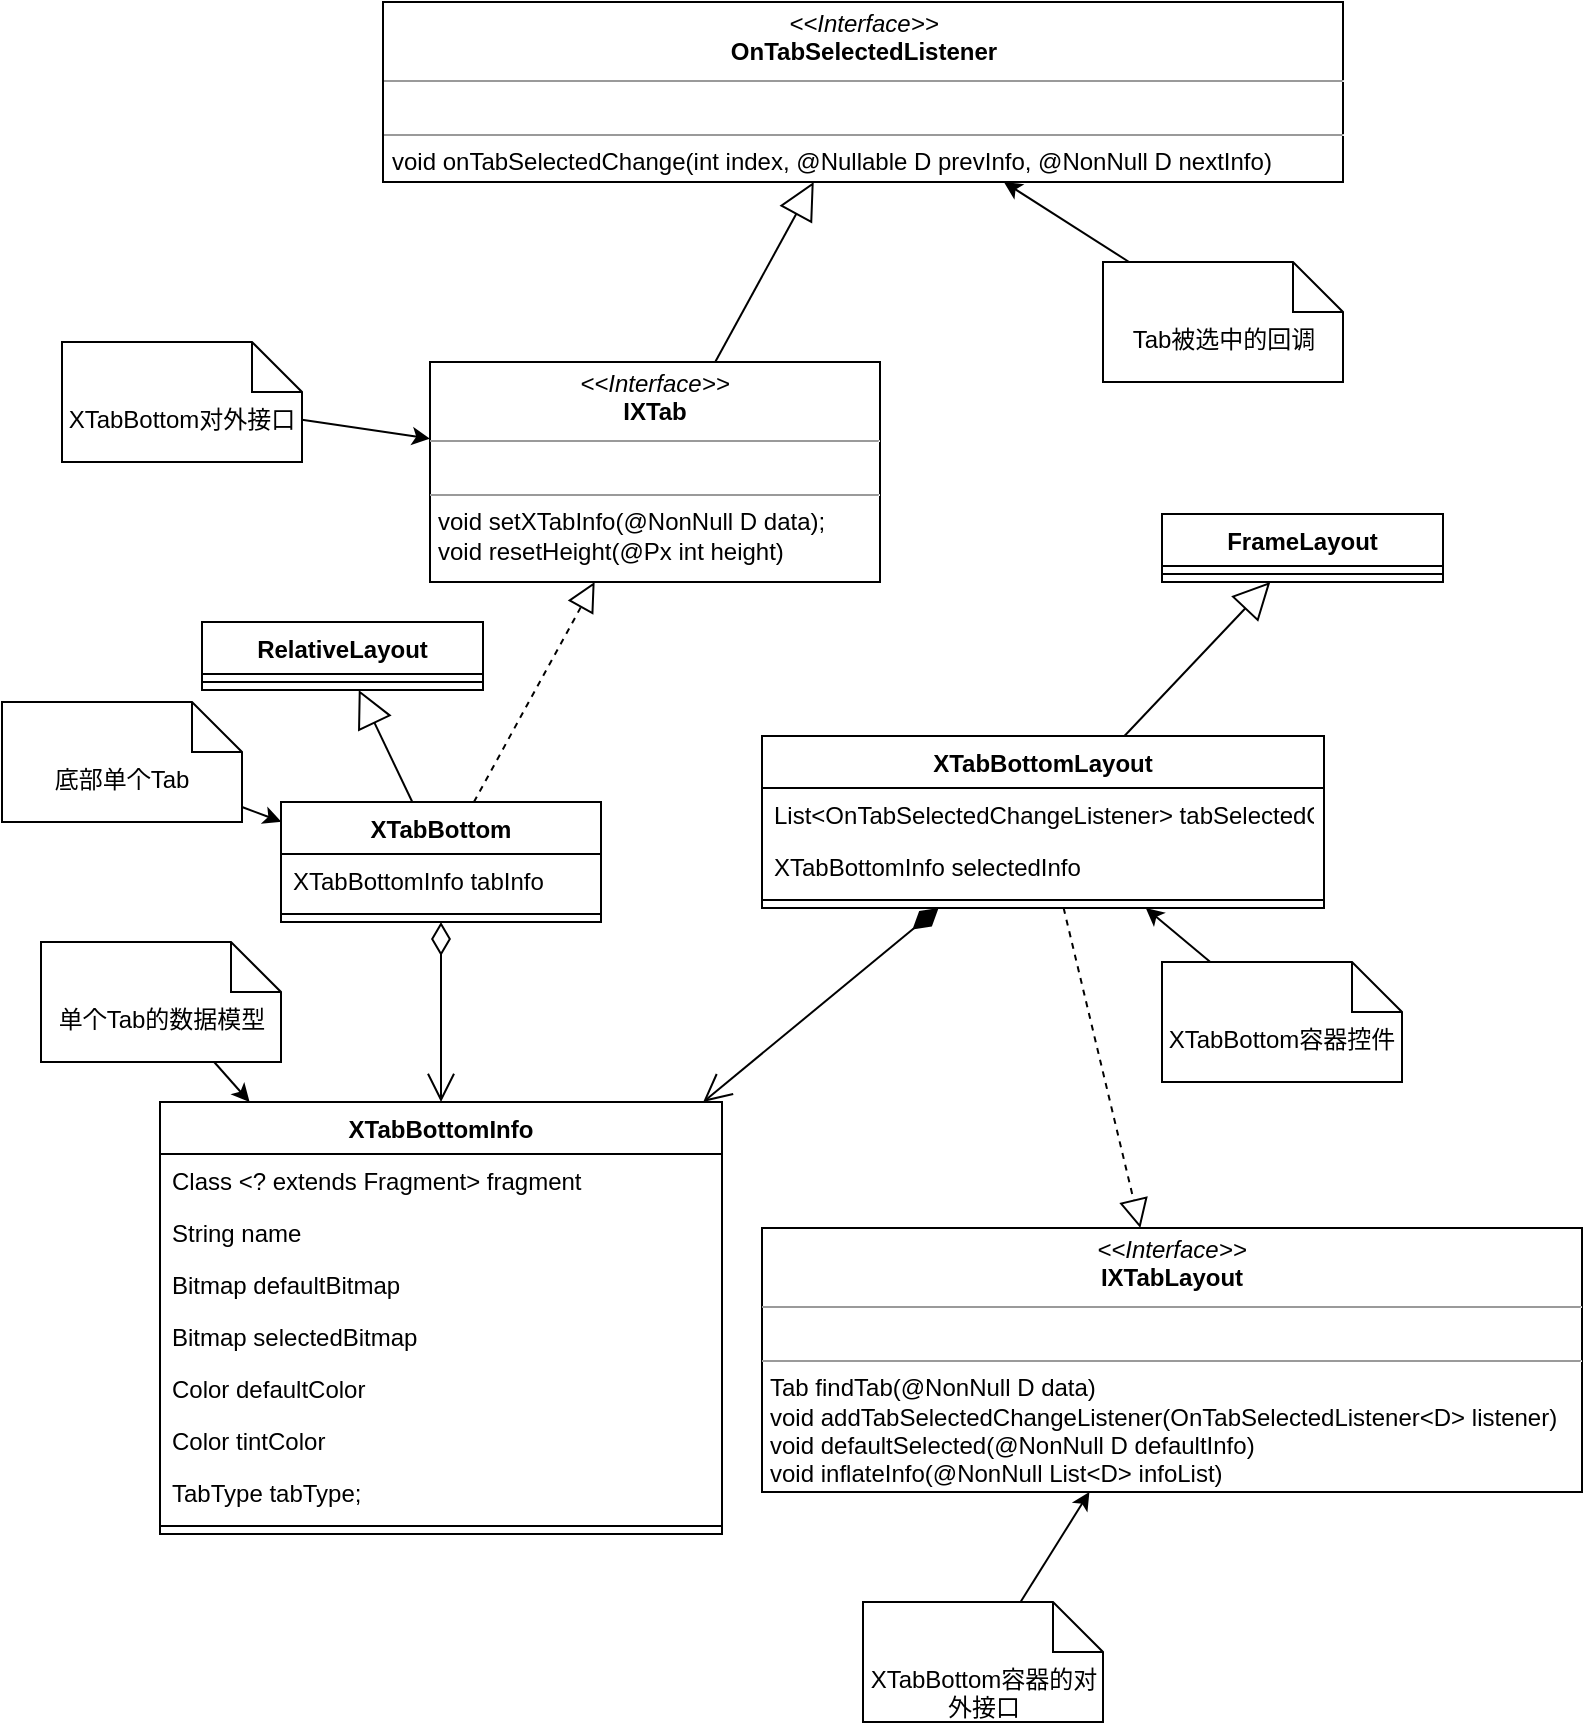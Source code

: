 <mxfile version="13.10.8" type="github">
  <diagram id="C5RBs43oDa-KdzZeNtuy" name="Page-1">
    <mxGraphModel dx="1673" dy="2065" grid="1" gridSize="10" guides="1" tooltips="1" connect="1" arrows="1" fold="1" page="1" pageScale="1" pageWidth="827" pageHeight="1169" math="0" shadow="0">
      <root>
        <mxCell id="WIyWlLk6GJQsqaUBKTNV-0" />
        <mxCell id="WIyWlLk6GJQsqaUBKTNV-1" parent="WIyWlLk6GJQsqaUBKTNV-0" />
        <mxCell id="xO4IFPJXhsTj8Eo80LVw-0" value="XTabBottom" style="swimlane;fontStyle=1;align=center;verticalAlign=top;childLayout=stackLayout;horizontal=1;startSize=26;horizontalStack=0;resizeParent=1;resizeParentMax=0;resizeLast=0;collapsible=1;marginBottom=0;" vertex="1" parent="WIyWlLk6GJQsqaUBKTNV-1">
          <mxGeometry x="339.5" y="240" width="160" height="60" as="geometry" />
        </mxCell>
        <mxCell id="xO4IFPJXhsTj8Eo80LVw-1" value="XTabBottomInfo tabInfo" style="text;strokeColor=none;fillColor=none;align=left;verticalAlign=top;spacingLeft=4;spacingRight=4;overflow=hidden;rotatable=0;points=[[0,0.5],[1,0.5]];portConstraint=eastwest;" vertex="1" parent="xO4IFPJXhsTj8Eo80LVw-0">
          <mxGeometry y="26" width="160" height="26" as="geometry" />
        </mxCell>
        <mxCell id="xO4IFPJXhsTj8Eo80LVw-2" value="" style="line;strokeWidth=1;fillColor=none;align=left;verticalAlign=middle;spacingTop=-1;spacingLeft=3;spacingRight=3;rotatable=0;labelPosition=right;points=[];portConstraint=eastwest;" vertex="1" parent="xO4IFPJXhsTj8Eo80LVw-0">
          <mxGeometry y="52" width="160" height="8" as="geometry" />
        </mxCell>
        <mxCell id="xO4IFPJXhsTj8Eo80LVw-4" value="XTabBottomInfo" style="swimlane;fontStyle=1;align=center;verticalAlign=top;childLayout=stackLayout;horizontal=1;startSize=26;horizontalStack=0;resizeParent=1;resizeParentMax=0;resizeLast=0;collapsible=1;marginBottom=0;" vertex="1" parent="WIyWlLk6GJQsqaUBKTNV-1">
          <mxGeometry x="279" y="390" width="281" height="216" as="geometry" />
        </mxCell>
        <mxCell id="xO4IFPJXhsTj8Eo80LVw-5" value="Class &lt;? extends Fragment&gt; fragment&#xa;" style="text;strokeColor=none;fillColor=none;align=left;verticalAlign=top;spacingLeft=4;spacingRight=4;overflow=hidden;rotatable=0;points=[[0,0.5],[1,0.5]];portConstraint=eastwest;" vertex="1" parent="xO4IFPJXhsTj8Eo80LVw-4">
          <mxGeometry y="26" width="281" height="26" as="geometry" />
        </mxCell>
        <mxCell id="xO4IFPJXhsTj8Eo80LVw-8" value="String name" style="text;strokeColor=none;fillColor=none;align=left;verticalAlign=top;spacingLeft=4;spacingRight=4;overflow=hidden;rotatable=0;points=[[0,0.5],[1,0.5]];portConstraint=eastwest;" vertex="1" parent="xO4IFPJXhsTj8Eo80LVw-4">
          <mxGeometry y="52" width="281" height="26" as="geometry" />
        </mxCell>
        <mxCell id="xO4IFPJXhsTj8Eo80LVw-9" value="Bitmap defaultBitmap" style="text;strokeColor=none;fillColor=none;align=left;verticalAlign=top;spacingLeft=4;spacingRight=4;overflow=hidden;rotatable=0;points=[[0,0.5],[1,0.5]];portConstraint=eastwest;" vertex="1" parent="xO4IFPJXhsTj8Eo80LVw-4">
          <mxGeometry y="78" width="281" height="26" as="geometry" />
        </mxCell>
        <mxCell id="xO4IFPJXhsTj8Eo80LVw-10" value="Bitmap selectedBitmap" style="text;strokeColor=none;fillColor=none;align=left;verticalAlign=top;spacingLeft=4;spacingRight=4;overflow=hidden;rotatable=0;points=[[0,0.5],[1,0.5]];portConstraint=eastwest;" vertex="1" parent="xO4IFPJXhsTj8Eo80LVw-4">
          <mxGeometry y="104" width="281" height="26" as="geometry" />
        </mxCell>
        <mxCell id="xO4IFPJXhsTj8Eo80LVw-11" value="Color defaultColor" style="text;strokeColor=none;fillColor=none;align=left;verticalAlign=top;spacingLeft=4;spacingRight=4;overflow=hidden;rotatable=0;points=[[0,0.5],[1,0.5]];portConstraint=eastwest;" vertex="1" parent="xO4IFPJXhsTj8Eo80LVw-4">
          <mxGeometry y="130" width="281" height="26" as="geometry" />
        </mxCell>
        <mxCell id="xO4IFPJXhsTj8Eo80LVw-12" value="Color tintColor" style="text;strokeColor=none;fillColor=none;align=left;verticalAlign=top;spacingLeft=4;spacingRight=4;overflow=hidden;rotatable=0;points=[[0,0.5],[1,0.5]];portConstraint=eastwest;" vertex="1" parent="xO4IFPJXhsTj8Eo80LVw-4">
          <mxGeometry y="156" width="281" height="26" as="geometry" />
        </mxCell>
        <mxCell id="xO4IFPJXhsTj8Eo80LVw-13" value="TabType tabType;" style="text;strokeColor=none;fillColor=none;align=left;verticalAlign=top;spacingLeft=4;spacingRight=4;overflow=hidden;rotatable=0;points=[[0,0.5],[1,0.5]];portConstraint=eastwest;" vertex="1" parent="xO4IFPJXhsTj8Eo80LVw-4">
          <mxGeometry y="182" width="281" height="26" as="geometry" />
        </mxCell>
        <mxCell id="xO4IFPJXhsTj8Eo80LVw-6" value="" style="line;strokeWidth=1;fillColor=none;align=left;verticalAlign=middle;spacingTop=-1;spacingLeft=3;spacingRight=3;rotatable=0;labelPosition=right;points=[];portConstraint=eastwest;" vertex="1" parent="xO4IFPJXhsTj8Eo80LVw-4">
          <mxGeometry y="208" width="281" height="8" as="geometry" />
        </mxCell>
        <mxCell id="xO4IFPJXhsTj8Eo80LVw-17" style="rounded=0;orthogonalLoop=1;jettySize=auto;html=1;" edge="1" parent="WIyWlLk6GJQsqaUBKTNV-1" source="xO4IFPJXhsTj8Eo80LVw-14" target="xO4IFPJXhsTj8Eo80LVw-4">
          <mxGeometry relative="1" as="geometry" />
        </mxCell>
        <mxCell id="xO4IFPJXhsTj8Eo80LVw-14" value="单个Tab的数据模型" style="shape=note2;boundedLbl=1;whiteSpace=wrap;html=1;size=25;verticalAlign=top;align=center;" vertex="1" parent="WIyWlLk6GJQsqaUBKTNV-1">
          <mxGeometry x="219.5" y="310" width="120" height="60" as="geometry" />
        </mxCell>
        <mxCell id="xO4IFPJXhsTj8Eo80LVw-18" value="" style="endArrow=open;html=1;endSize=12;startArrow=diamondThin;startSize=14;startFill=0;edgeStyle=orthogonalEdgeStyle;align=left;verticalAlign=bottom;" edge="1" parent="WIyWlLk6GJQsqaUBKTNV-1" source="xO4IFPJXhsTj8Eo80LVw-0" target="xO4IFPJXhsTj8Eo80LVw-4">
          <mxGeometry x="-1" y="3" relative="1" as="geometry">
            <mxPoint x="180" y="300" as="sourcePoint" />
            <mxPoint x="340" y="300" as="targetPoint" />
          </mxGeometry>
        </mxCell>
        <mxCell id="xO4IFPJXhsTj8Eo80LVw-19" value="RelativeLayout" style="swimlane;fontStyle=1;align=center;verticalAlign=top;childLayout=stackLayout;horizontal=1;startSize=26;horizontalStack=0;resizeParent=1;resizeParentMax=0;resizeLast=0;collapsible=1;marginBottom=0;" vertex="1" parent="WIyWlLk6GJQsqaUBKTNV-1">
          <mxGeometry x="300" y="150" width="140.5" height="34" as="geometry" />
        </mxCell>
        <mxCell id="xO4IFPJXhsTj8Eo80LVw-21" value="" style="line;strokeWidth=1;fillColor=none;align=left;verticalAlign=middle;spacingTop=-1;spacingLeft=3;spacingRight=3;rotatable=0;labelPosition=right;points=[];portConstraint=eastwest;" vertex="1" parent="xO4IFPJXhsTj8Eo80LVw-19">
          <mxGeometry y="26" width="140.5" height="8" as="geometry" />
        </mxCell>
        <mxCell id="xO4IFPJXhsTj8Eo80LVw-24" value="" style="endArrow=block;endSize=16;endFill=0;html=1;" edge="1" parent="WIyWlLk6GJQsqaUBKTNV-1" source="xO4IFPJXhsTj8Eo80LVw-0" target="xO4IFPJXhsTj8Eo80LVw-19">
          <mxGeometry width="160" relative="1" as="geometry">
            <mxPoint x="150" y="290" as="sourcePoint" />
            <mxPoint x="310" y="290" as="targetPoint" />
          </mxGeometry>
        </mxCell>
        <mxCell id="xO4IFPJXhsTj8Eo80LVw-27" style="rounded=0;orthogonalLoop=1;jettySize=auto;html=1;entryX=0.001;entryY=0.164;entryDx=0;entryDy=0;entryPerimeter=0;" edge="1" parent="WIyWlLk6GJQsqaUBKTNV-1" source="xO4IFPJXhsTj8Eo80LVw-25" target="xO4IFPJXhsTj8Eo80LVw-0">
          <mxGeometry relative="1" as="geometry" />
        </mxCell>
        <mxCell id="xO4IFPJXhsTj8Eo80LVw-25" value="底部单个Tab" style="shape=note2;boundedLbl=1;whiteSpace=wrap;html=1;size=25;verticalAlign=top;align=center;" vertex="1" parent="WIyWlLk6GJQsqaUBKTNV-1">
          <mxGeometry x="200" y="190" width="120" height="60" as="geometry" />
        </mxCell>
        <mxCell id="xO4IFPJXhsTj8Eo80LVw-29" value="XTabBottomLayout" style="swimlane;fontStyle=1;align=center;verticalAlign=top;childLayout=stackLayout;horizontal=1;startSize=26;horizontalStack=0;resizeParent=1;resizeParentMax=0;resizeLast=0;collapsible=1;marginBottom=0;" vertex="1" parent="WIyWlLk6GJQsqaUBKTNV-1">
          <mxGeometry x="580" y="207" width="281" height="86" as="geometry" />
        </mxCell>
        <mxCell id="xO4IFPJXhsTj8Eo80LVw-30" value="List&lt;OnTabSelectedChangeListener&gt; tabSelectedChangeListeners" style="text;strokeColor=none;fillColor=none;align=left;verticalAlign=top;spacingLeft=4;spacingRight=4;overflow=hidden;rotatable=0;points=[[0,0.5],[1,0.5]];portConstraint=eastwest;" vertex="1" parent="xO4IFPJXhsTj8Eo80LVw-29">
          <mxGeometry y="26" width="281" height="26" as="geometry" />
        </mxCell>
        <mxCell id="xO4IFPJXhsTj8Eo80LVw-31" value="XTabBottomInfo selectedInfo" style="text;strokeColor=none;fillColor=none;align=left;verticalAlign=top;spacingLeft=4;spacingRight=4;overflow=hidden;rotatable=0;points=[[0,0.5],[1,0.5]];portConstraint=eastwest;" vertex="1" parent="xO4IFPJXhsTj8Eo80LVw-29">
          <mxGeometry y="52" width="281" height="26" as="geometry" />
        </mxCell>
        <mxCell id="xO4IFPJXhsTj8Eo80LVw-37" value="" style="line;strokeWidth=1;fillColor=none;align=left;verticalAlign=middle;spacingTop=-1;spacingLeft=3;spacingRight=3;rotatable=0;labelPosition=right;points=[];portConstraint=eastwest;" vertex="1" parent="xO4IFPJXhsTj8Eo80LVw-29">
          <mxGeometry y="78" width="281" height="8" as="geometry" />
        </mxCell>
        <mxCell id="xO4IFPJXhsTj8Eo80LVw-38" value="" style="endArrow=open;html=1;endSize=12;startArrow=diamondThin;startSize=14;startFill=1;align=left;verticalAlign=bottom;" edge="1" parent="WIyWlLk6GJQsqaUBKTNV-1" source="xO4IFPJXhsTj8Eo80LVw-29" target="xO4IFPJXhsTj8Eo80LVw-4">
          <mxGeometry x="-1" y="3" relative="1" as="geometry">
            <mxPoint x="650" y="340" as="sourcePoint" />
            <mxPoint x="810" y="340" as="targetPoint" />
          </mxGeometry>
        </mxCell>
        <mxCell id="xO4IFPJXhsTj8Eo80LVw-39" value="FrameLayout" style="swimlane;fontStyle=1;align=center;verticalAlign=top;childLayout=stackLayout;horizontal=1;startSize=26;horizontalStack=0;resizeParent=1;resizeParentMax=0;resizeLast=0;collapsible=1;marginBottom=0;" vertex="1" parent="WIyWlLk6GJQsqaUBKTNV-1">
          <mxGeometry x="780" y="96" width="140.5" height="34" as="geometry" />
        </mxCell>
        <mxCell id="xO4IFPJXhsTj8Eo80LVw-40" value="" style="line;strokeWidth=1;fillColor=none;align=left;verticalAlign=middle;spacingTop=-1;spacingLeft=3;spacingRight=3;rotatable=0;labelPosition=right;points=[];portConstraint=eastwest;" vertex="1" parent="xO4IFPJXhsTj8Eo80LVw-39">
          <mxGeometry y="26" width="140.5" height="8" as="geometry" />
        </mxCell>
        <mxCell id="xO4IFPJXhsTj8Eo80LVw-41" value="" style="endArrow=block;endSize=16;endFill=0;html=1;" edge="1" parent="WIyWlLk6GJQsqaUBKTNV-1" source="xO4IFPJXhsTj8Eo80LVw-29" target="xO4IFPJXhsTj8Eo80LVw-39">
          <mxGeometry width="160" relative="1" as="geometry">
            <mxPoint x="630" y="180" as="sourcePoint" />
            <mxPoint x="790" y="180" as="targetPoint" />
          </mxGeometry>
        </mxCell>
        <mxCell id="xO4IFPJXhsTj8Eo80LVw-43" style="edgeStyle=none;rounded=0;orthogonalLoop=1;jettySize=auto;html=1;" edge="1" parent="WIyWlLk6GJQsqaUBKTNV-1" source="xO4IFPJXhsTj8Eo80LVw-42" target="xO4IFPJXhsTj8Eo80LVw-29">
          <mxGeometry relative="1" as="geometry" />
        </mxCell>
        <mxCell id="xO4IFPJXhsTj8Eo80LVw-42" value="XTabBottom容器控件" style="shape=note2;boundedLbl=1;whiteSpace=wrap;html=1;size=25;verticalAlign=top;align=center;" vertex="1" parent="WIyWlLk6GJQsqaUBKTNV-1">
          <mxGeometry x="780" y="320" width="120" height="60" as="geometry" />
        </mxCell>
        <mxCell id="xO4IFPJXhsTj8Eo80LVw-44" value="&lt;p style=&quot;margin: 0px ; margin-top: 4px ; text-align: center&quot;&gt;&lt;i&gt;&amp;lt;&amp;lt;Interface&amp;gt;&amp;gt;&lt;/i&gt;&lt;br&gt;&lt;b&gt;IXTabLayout&lt;/b&gt;&lt;/p&gt;&lt;hr size=&quot;1&quot;&gt;&lt;p style=&quot;margin: 0px ; margin-left: 4px&quot;&gt;&lt;br&gt;&lt;/p&gt;&lt;hr size=&quot;1&quot;&gt;&lt;p style=&quot;margin: 0px ; margin-left: 4px&quot;&gt;Tab findTab(@NonNull D data)&lt;/p&gt;&lt;p style=&quot;margin: 0px ; margin-left: 4px&quot;&gt;void addTabSelectedChangeListener(OnTabSelectedListener&amp;lt;D&amp;gt; listener)&lt;/p&gt;&lt;p style=&quot;margin: 0px ; margin-left: 4px&quot;&gt;void defaultSelected(@NonNull D defaultInfo)&lt;/p&gt;&lt;p style=&quot;margin: 0px ; margin-left: 4px&quot;&gt;void inflateInfo(@NonNull List&amp;lt;D&amp;gt; infoList)&lt;/p&gt;" style="verticalAlign=top;align=left;overflow=fill;fontSize=12;fontFamily=Helvetica;html=1;" vertex="1" parent="WIyWlLk6GJQsqaUBKTNV-1">
          <mxGeometry x="580" y="453" width="410" height="132" as="geometry" />
        </mxCell>
        <mxCell id="xO4IFPJXhsTj8Eo80LVw-45" value="" style="endArrow=block;dashed=1;endFill=0;endSize=12;html=1;" edge="1" parent="WIyWlLk6GJQsqaUBKTNV-1" source="xO4IFPJXhsTj8Eo80LVw-29" target="xO4IFPJXhsTj8Eo80LVw-44">
          <mxGeometry width="160" relative="1" as="geometry">
            <mxPoint x="620" y="410" as="sourcePoint" />
            <mxPoint x="780" y="410" as="targetPoint" />
          </mxGeometry>
        </mxCell>
        <mxCell id="xO4IFPJXhsTj8Eo80LVw-47" style="edgeStyle=none;rounded=0;orthogonalLoop=1;jettySize=auto;html=1;" edge="1" parent="WIyWlLk6GJQsqaUBKTNV-1" source="xO4IFPJXhsTj8Eo80LVw-46" target="xO4IFPJXhsTj8Eo80LVw-44">
          <mxGeometry relative="1" as="geometry" />
        </mxCell>
        <mxCell id="xO4IFPJXhsTj8Eo80LVw-46" value="XTabBottom容器的对外接口" style="shape=note2;boundedLbl=1;whiteSpace=wrap;html=1;size=25;verticalAlign=top;align=center;" vertex="1" parent="WIyWlLk6GJQsqaUBKTNV-1">
          <mxGeometry x="630.5" y="640" width="120" height="60" as="geometry" />
        </mxCell>
        <mxCell id="xO4IFPJXhsTj8Eo80LVw-48" value="&lt;p style=&quot;margin: 0px ; margin-top: 4px ; text-align: center&quot;&gt;&lt;i&gt;&amp;lt;&amp;lt;Interface&amp;gt;&amp;gt;&lt;/i&gt;&lt;br&gt;&lt;b&gt;IXTab&lt;/b&gt;&lt;/p&gt;&lt;hr size=&quot;1&quot;&gt;&lt;p style=&quot;margin: 0px ; margin-left: 4px&quot;&gt;&lt;br&gt;&lt;/p&gt;&lt;hr size=&quot;1&quot;&gt;&lt;p style=&quot;margin: 0px ; margin-left: 4px&quot;&gt;void setXTabInfo(@NonNull D data);&lt;/p&gt;&lt;p style=&quot;margin: 0px ; margin-left: 4px&quot;&gt;void resetHeight(@Px int height)&lt;/p&gt;" style="verticalAlign=top;align=left;overflow=fill;fontSize=12;fontFamily=Helvetica;html=1;" vertex="1" parent="WIyWlLk6GJQsqaUBKTNV-1">
          <mxGeometry x="414" y="20" width="225" height="110" as="geometry" />
        </mxCell>
        <mxCell id="xO4IFPJXhsTj8Eo80LVw-50" style="edgeStyle=none;rounded=0;orthogonalLoop=1;jettySize=auto;html=1;" edge="1" parent="WIyWlLk6GJQsqaUBKTNV-1" source="xO4IFPJXhsTj8Eo80LVw-49" target="xO4IFPJXhsTj8Eo80LVw-48">
          <mxGeometry relative="1" as="geometry" />
        </mxCell>
        <mxCell id="xO4IFPJXhsTj8Eo80LVw-49" value="XTabBottom对外接口" style="shape=note2;boundedLbl=1;whiteSpace=wrap;html=1;size=25;verticalAlign=top;align=center;" vertex="1" parent="WIyWlLk6GJQsqaUBKTNV-1">
          <mxGeometry x="230" y="10" width="120" height="60" as="geometry" />
        </mxCell>
        <mxCell id="xO4IFPJXhsTj8Eo80LVw-51" value="&lt;p style=&quot;margin: 0px ; margin-top: 4px ; text-align: center&quot;&gt;&lt;i&gt;&amp;lt;&amp;lt;Interface&amp;gt;&amp;gt;&lt;/i&gt;&lt;br&gt;&lt;b&gt;OnTabSelectedListener&lt;/b&gt;&lt;br&gt;&lt;/p&gt;&lt;hr size=&quot;1&quot;&gt;&lt;p style=&quot;margin: 0px ; margin-left: 4px&quot;&gt;&lt;br&gt;&lt;/p&gt;&lt;hr size=&quot;1&quot;&gt;&lt;p style=&quot;margin: 0px ; margin-left: 4px&quot;&gt;void onTabSelectedChange(int index, @Nullable D prevInfo, @NonNull D nextInfo)&lt;br&gt;&lt;/p&gt;" style="verticalAlign=top;align=left;overflow=fill;fontSize=12;fontFamily=Helvetica;html=1;" vertex="1" parent="WIyWlLk6GJQsqaUBKTNV-1">
          <mxGeometry x="390.5" y="-160" width="480" height="90" as="geometry" />
        </mxCell>
        <mxCell id="xO4IFPJXhsTj8Eo80LVw-52" value="" style="endArrow=block;dashed=1;endFill=0;endSize=12;html=1;" edge="1" parent="WIyWlLk6GJQsqaUBKTNV-1" source="xO4IFPJXhsTj8Eo80LVw-0" target="xO4IFPJXhsTj8Eo80LVw-48">
          <mxGeometry width="160" relative="1" as="geometry">
            <mxPoint x="420" y="190" as="sourcePoint" />
            <mxPoint x="580" y="190" as="targetPoint" />
          </mxGeometry>
        </mxCell>
        <mxCell id="xO4IFPJXhsTj8Eo80LVw-53" value="" style="endArrow=block;endSize=16;endFill=0;html=1;" edge="1" parent="WIyWlLk6GJQsqaUBKTNV-1" source="xO4IFPJXhsTj8Eo80LVw-48" target="xO4IFPJXhsTj8Eo80LVw-51">
          <mxGeometry width="160" relative="1" as="geometry">
            <mxPoint x="670" y="10" as="sourcePoint" />
            <mxPoint x="830" y="10" as="targetPoint" />
          </mxGeometry>
        </mxCell>
        <mxCell id="xO4IFPJXhsTj8Eo80LVw-55" style="edgeStyle=none;rounded=0;orthogonalLoop=1;jettySize=auto;html=1;" edge="1" parent="WIyWlLk6GJQsqaUBKTNV-1" source="xO4IFPJXhsTj8Eo80LVw-54" target="xO4IFPJXhsTj8Eo80LVw-51">
          <mxGeometry relative="1" as="geometry" />
        </mxCell>
        <mxCell id="xO4IFPJXhsTj8Eo80LVw-54" value="Tab被选中的回调" style="shape=note2;boundedLbl=1;whiteSpace=wrap;html=1;size=25;verticalAlign=top;align=center;" vertex="1" parent="WIyWlLk6GJQsqaUBKTNV-1">
          <mxGeometry x="750.5" y="-30" width="120" height="60" as="geometry" />
        </mxCell>
      </root>
    </mxGraphModel>
  </diagram>
</mxfile>
